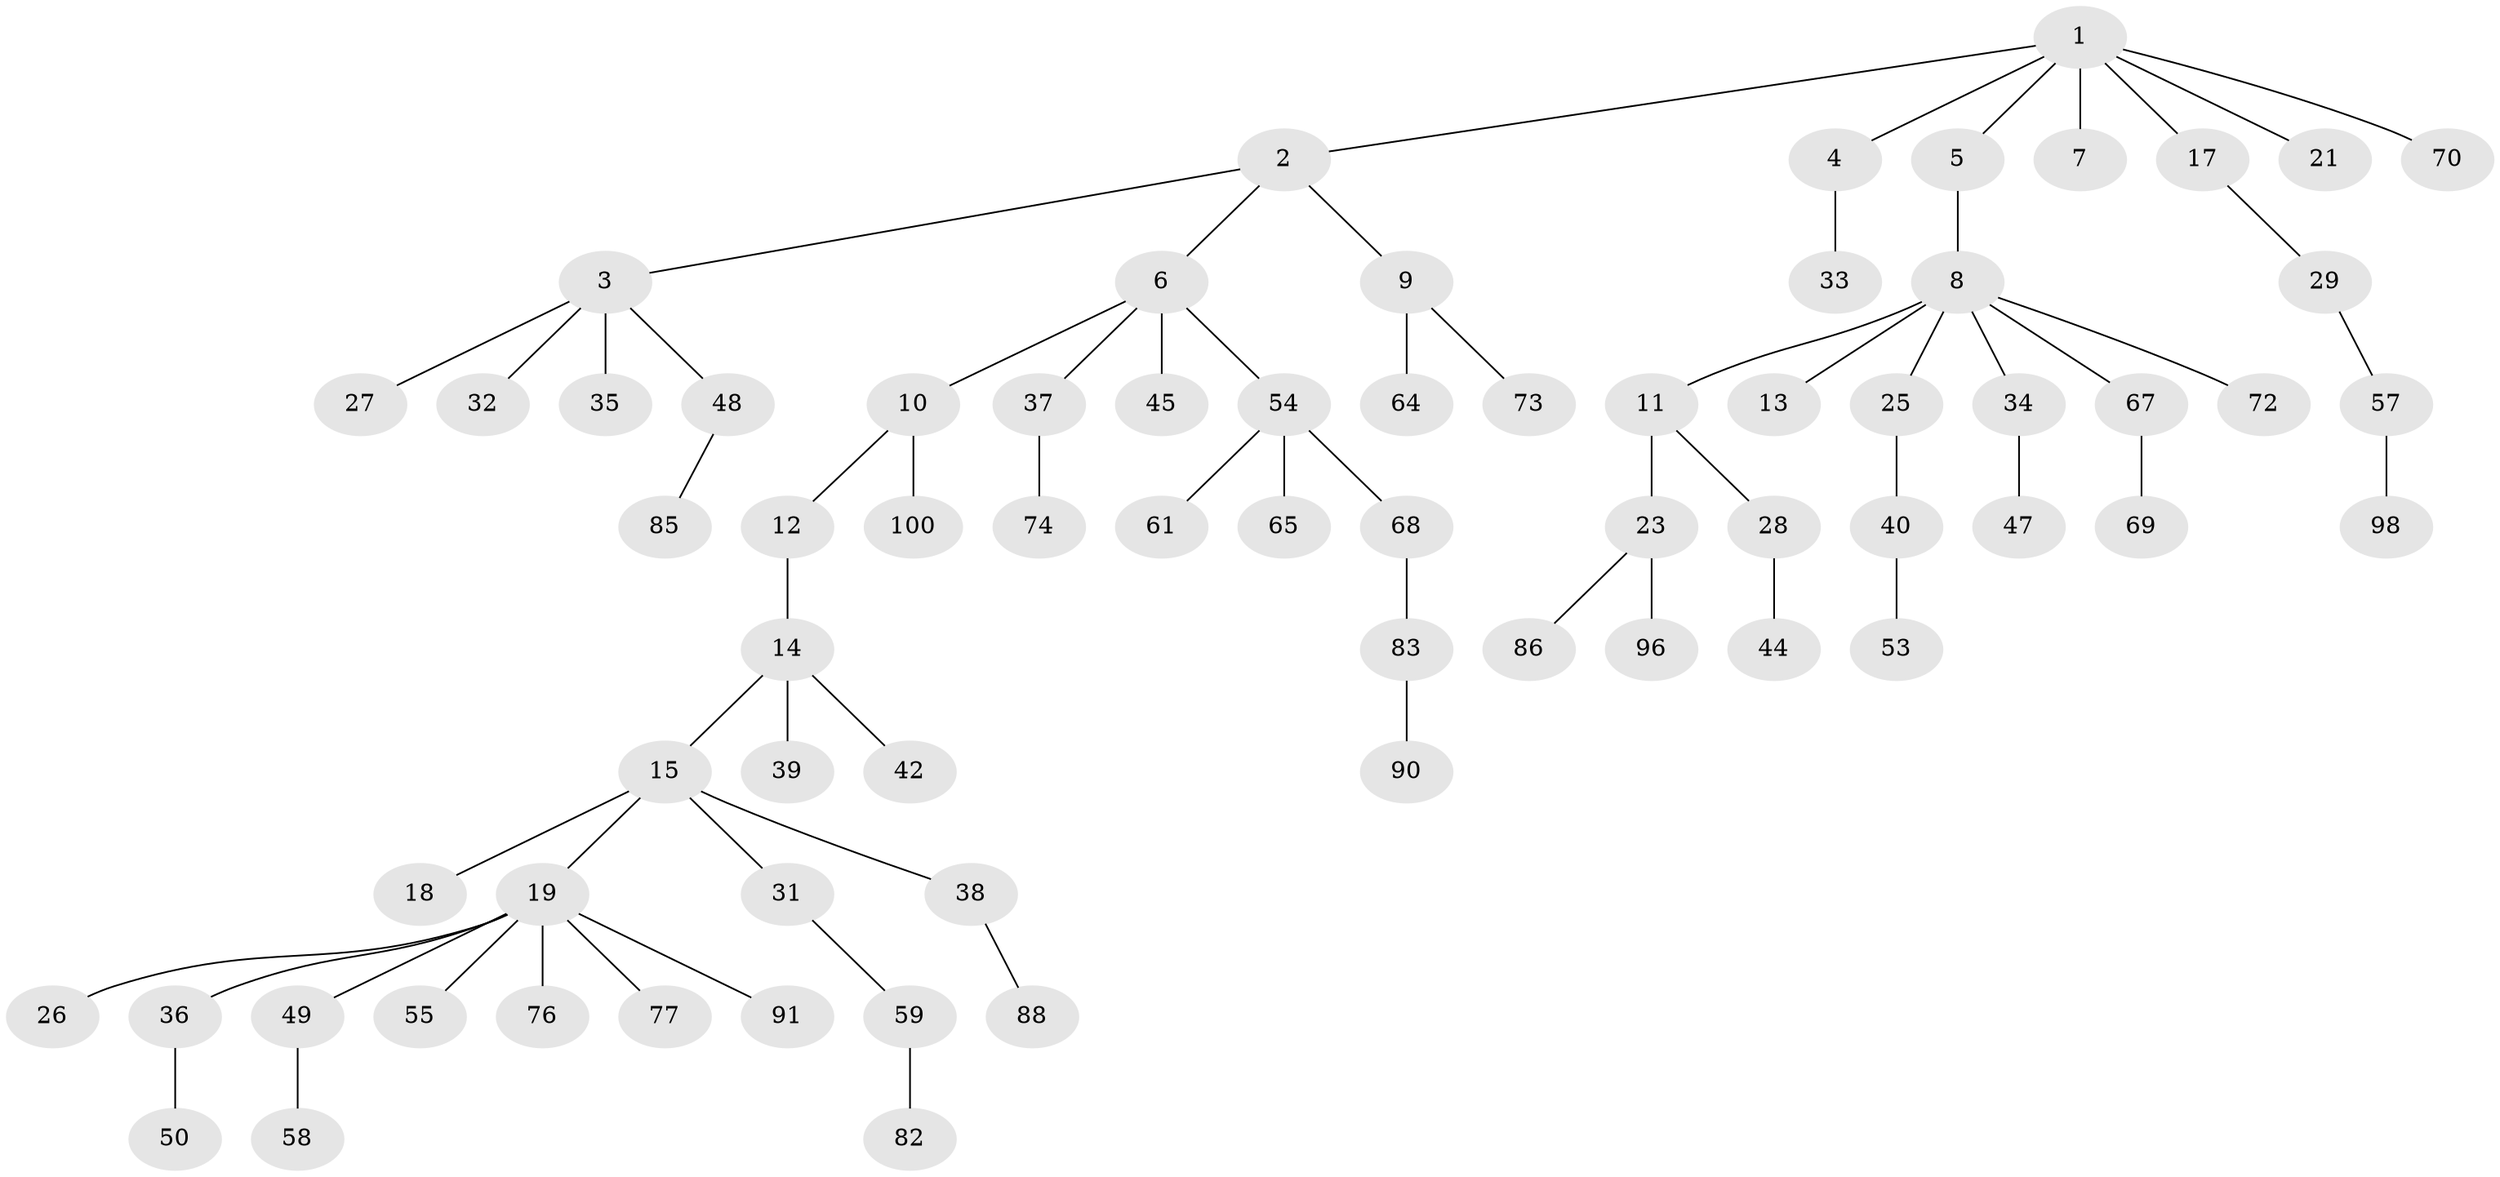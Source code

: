 // original degree distribution, {8: 0.02, 4: 0.03, 6: 0.03, 2: 0.24, 3: 0.12, 1: 0.53, 5: 0.03}
// Generated by graph-tools (version 1.1) at 2025/38/02/21/25 10:38:55]
// undirected, 70 vertices, 69 edges
graph export_dot {
graph [start="1"]
  node [color=gray90,style=filled];
  1 [super="+16"];
  2;
  3 [super="+62"];
  4;
  5;
  6 [super="+87"];
  7 [super="+52"];
  8 [super="+46"];
  9 [super="+30"];
  10 [super="+99"];
  11 [super="+95"];
  12;
  13;
  14 [super="+89"];
  15 [super="+22"];
  17 [super="+20"];
  18;
  19 [super="+24"];
  21;
  23 [super="+56"];
  25 [super="+92"];
  26;
  27;
  28;
  29;
  31;
  32 [super="+63"];
  33;
  34 [super="+75"];
  35 [super="+71"];
  36;
  37;
  38 [super="+41"];
  39 [super="+43"];
  40 [super="+79"];
  42 [super="+80"];
  44;
  45;
  47;
  48 [super="+51"];
  49;
  50;
  53;
  54;
  55;
  57 [super="+66"];
  58 [super="+97"];
  59 [super="+60"];
  61 [super="+84"];
  64;
  65 [super="+78"];
  67;
  68 [super="+81"];
  69;
  70;
  72;
  73;
  74 [super="+93"];
  76;
  77;
  82;
  83;
  85;
  86;
  88;
  90 [super="+94"];
  91;
  96;
  98;
  100;
  1 -- 2;
  1 -- 4;
  1 -- 5;
  1 -- 7;
  1 -- 17;
  1 -- 21;
  1 -- 70;
  2 -- 3;
  2 -- 6;
  2 -- 9;
  3 -- 27;
  3 -- 32;
  3 -- 35;
  3 -- 48;
  4 -- 33;
  5 -- 8;
  6 -- 10;
  6 -- 37;
  6 -- 45;
  6 -- 54;
  8 -- 11;
  8 -- 13;
  8 -- 25;
  8 -- 34;
  8 -- 67;
  8 -- 72;
  9 -- 73;
  9 -- 64;
  10 -- 12;
  10 -- 100;
  11 -- 23;
  11 -- 28;
  12 -- 14;
  14 -- 15;
  14 -- 39;
  14 -- 42;
  15 -- 18;
  15 -- 19;
  15 -- 31;
  15 -- 38;
  17 -- 29;
  19 -- 26;
  19 -- 76;
  19 -- 77;
  19 -- 49;
  19 -- 36;
  19 -- 55;
  19 -- 91;
  23 -- 96;
  23 -- 86;
  25 -- 40;
  28 -- 44;
  29 -- 57;
  31 -- 59;
  34 -- 47;
  36 -- 50;
  37 -- 74;
  38 -- 88;
  40 -- 53;
  48 -- 85;
  49 -- 58;
  54 -- 61;
  54 -- 65;
  54 -- 68;
  57 -- 98;
  59 -- 82;
  67 -- 69;
  68 -- 83;
  83 -- 90;
}
